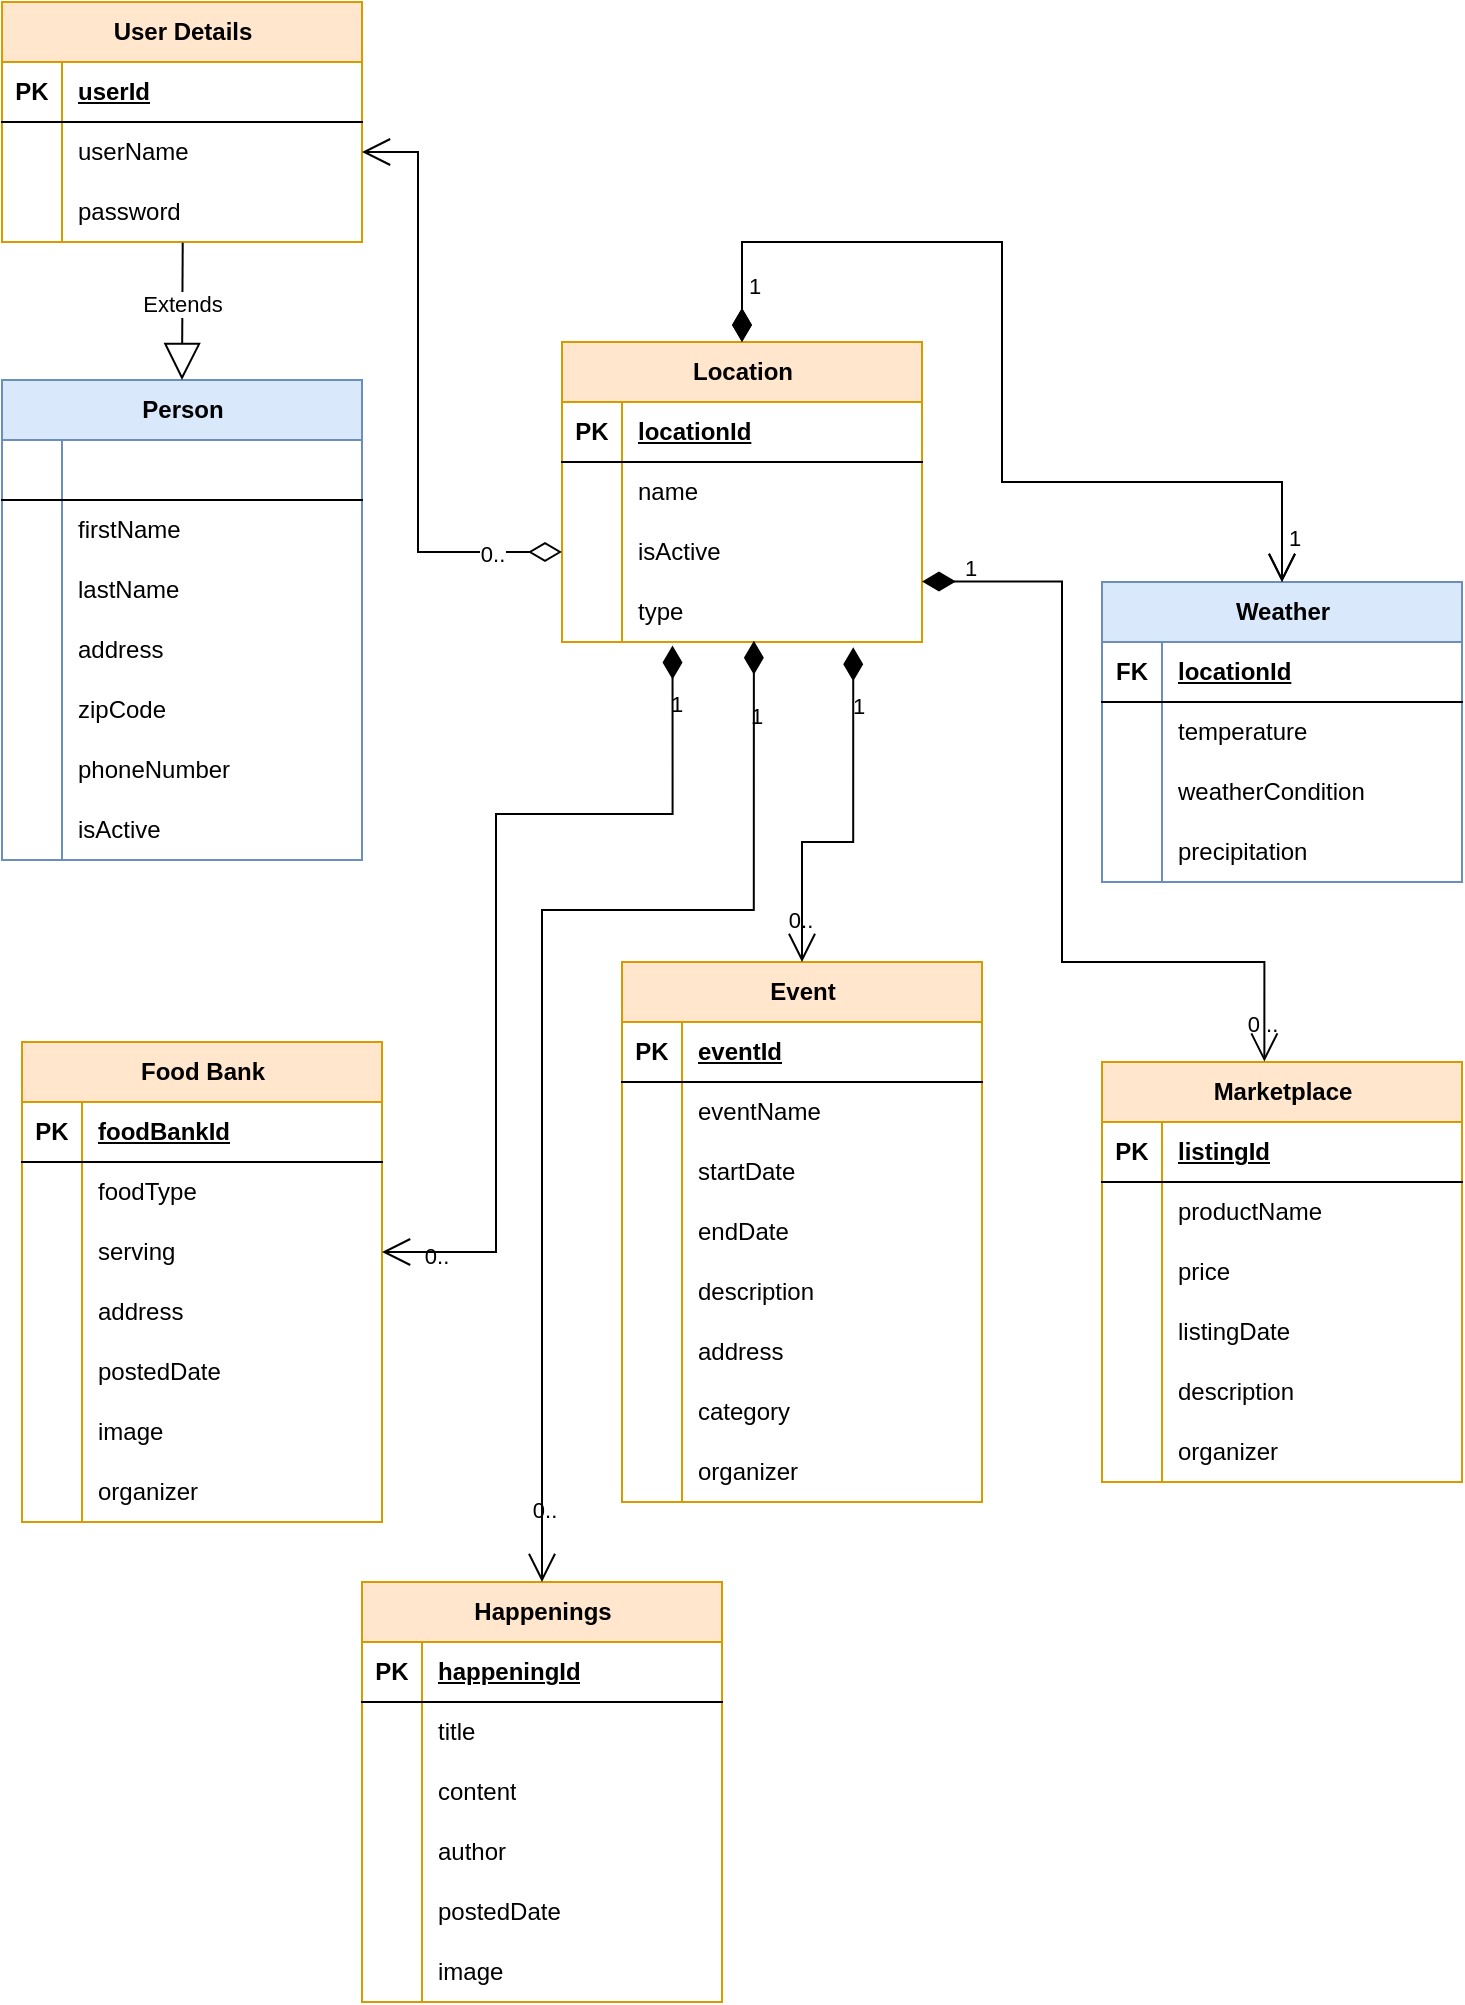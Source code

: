 <mxfile version="22.1.0" type="device">
  <diagram name="Page-1" id="LCKNATeHMmDVwc51sIJg">
    <mxGraphModel dx="1105" dy="569" grid="1" gridSize="10" guides="1" tooltips="1" connect="1" arrows="1" fold="1" page="1" pageScale="1" pageWidth="450" pageHeight="1150" background="#ffffff" math="0" shadow="0">
      <root>
        <mxCell id="0" />
        <mxCell id="1" parent="0" />
        <mxCell id="-fPlbzQyyjhXRpvMY2Bi-1" value="Location" style="shape=table;startSize=30;container=1;collapsible=1;childLayout=tableLayout;fixedRows=1;rowLines=0;fontStyle=1;align=center;resizeLast=1;html=1;labelBackgroundColor=none;fillColor=#ffe6cc;strokeColor=#d79b00;" vertex="1" parent="1">
          <mxGeometry x="372" y="249" width="180" height="150" as="geometry" />
        </mxCell>
        <mxCell id="-fPlbzQyyjhXRpvMY2Bi-2" value="" style="shape=tableRow;horizontal=0;startSize=0;swimlaneHead=0;swimlaneBody=0;fillColor=none;collapsible=0;dropTarget=0;points=[[0,0.5],[1,0.5]];portConstraint=eastwest;top=0;left=0;right=0;bottom=1;labelBackgroundColor=none;" vertex="1" parent="-fPlbzQyyjhXRpvMY2Bi-1">
          <mxGeometry y="30" width="180" height="30" as="geometry" />
        </mxCell>
        <mxCell id="-fPlbzQyyjhXRpvMY2Bi-3" value="PK" style="shape=partialRectangle;connectable=0;fillColor=none;top=0;left=0;bottom=0;right=0;fontStyle=1;overflow=hidden;whiteSpace=wrap;html=1;labelBackgroundColor=none;" vertex="1" parent="-fPlbzQyyjhXRpvMY2Bi-2">
          <mxGeometry width="30" height="30" as="geometry">
            <mxRectangle width="30" height="30" as="alternateBounds" />
          </mxGeometry>
        </mxCell>
        <mxCell id="-fPlbzQyyjhXRpvMY2Bi-4" value="locationId" style="shape=partialRectangle;connectable=0;fillColor=none;top=0;left=0;bottom=0;right=0;align=left;spacingLeft=6;fontStyle=5;overflow=hidden;whiteSpace=wrap;html=1;labelBackgroundColor=none;" vertex="1" parent="-fPlbzQyyjhXRpvMY2Bi-2">
          <mxGeometry x="30" width="150" height="30" as="geometry">
            <mxRectangle width="150" height="30" as="alternateBounds" />
          </mxGeometry>
        </mxCell>
        <mxCell id="-fPlbzQyyjhXRpvMY2Bi-5" value="" style="shape=tableRow;horizontal=0;startSize=0;swimlaneHead=0;swimlaneBody=0;fillColor=none;collapsible=0;dropTarget=0;points=[[0,0.5],[1,0.5]];portConstraint=eastwest;top=0;left=0;right=0;bottom=0;labelBackgroundColor=none;" vertex="1" parent="-fPlbzQyyjhXRpvMY2Bi-1">
          <mxGeometry y="60" width="180" height="30" as="geometry" />
        </mxCell>
        <mxCell id="-fPlbzQyyjhXRpvMY2Bi-6" value="" style="shape=partialRectangle;connectable=0;fillColor=none;top=0;left=0;bottom=0;right=0;editable=1;overflow=hidden;whiteSpace=wrap;html=1;labelBackgroundColor=none;" vertex="1" parent="-fPlbzQyyjhXRpvMY2Bi-5">
          <mxGeometry width="30" height="30" as="geometry">
            <mxRectangle width="30" height="30" as="alternateBounds" />
          </mxGeometry>
        </mxCell>
        <mxCell id="-fPlbzQyyjhXRpvMY2Bi-7" value="name" style="shape=partialRectangle;connectable=0;fillColor=none;top=0;left=0;bottom=0;right=0;align=left;spacingLeft=6;overflow=hidden;whiteSpace=wrap;html=1;labelBackgroundColor=none;" vertex="1" parent="-fPlbzQyyjhXRpvMY2Bi-5">
          <mxGeometry x="30" width="150" height="30" as="geometry">
            <mxRectangle width="150" height="30" as="alternateBounds" />
          </mxGeometry>
        </mxCell>
        <mxCell id="-fPlbzQyyjhXRpvMY2Bi-8" value="" style="shape=tableRow;horizontal=0;startSize=0;swimlaneHead=0;swimlaneBody=0;fillColor=none;collapsible=0;dropTarget=0;points=[[0,0.5],[1,0.5]];portConstraint=eastwest;top=0;left=0;right=0;bottom=0;labelBackgroundColor=none;" vertex="1" parent="-fPlbzQyyjhXRpvMY2Bi-1">
          <mxGeometry y="90" width="180" height="30" as="geometry" />
        </mxCell>
        <mxCell id="-fPlbzQyyjhXRpvMY2Bi-9" value="" style="shape=partialRectangle;connectable=0;fillColor=none;top=0;left=0;bottom=0;right=0;editable=1;overflow=hidden;whiteSpace=wrap;html=1;labelBackgroundColor=none;" vertex="1" parent="-fPlbzQyyjhXRpvMY2Bi-8">
          <mxGeometry width="30" height="30" as="geometry">
            <mxRectangle width="30" height="30" as="alternateBounds" />
          </mxGeometry>
        </mxCell>
        <mxCell id="-fPlbzQyyjhXRpvMY2Bi-10" value="isActive" style="shape=partialRectangle;connectable=0;fillColor=none;top=0;left=0;bottom=0;right=0;align=left;spacingLeft=6;overflow=hidden;whiteSpace=wrap;html=1;labelBackgroundColor=none;" vertex="1" parent="-fPlbzQyyjhXRpvMY2Bi-8">
          <mxGeometry x="30" width="150" height="30" as="geometry">
            <mxRectangle width="150" height="30" as="alternateBounds" />
          </mxGeometry>
        </mxCell>
        <mxCell id="-fPlbzQyyjhXRpvMY2Bi-11" value="" style="shape=tableRow;horizontal=0;startSize=0;swimlaneHead=0;swimlaneBody=0;fillColor=none;collapsible=0;dropTarget=0;points=[[0,0.5],[1,0.5]];portConstraint=eastwest;top=0;left=0;right=0;bottom=0;labelBackgroundColor=none;" vertex="1" parent="-fPlbzQyyjhXRpvMY2Bi-1">
          <mxGeometry y="120" width="180" height="30" as="geometry" />
        </mxCell>
        <mxCell id="-fPlbzQyyjhXRpvMY2Bi-12" value="" style="shape=partialRectangle;connectable=0;fillColor=none;top=0;left=0;bottom=0;right=0;editable=1;overflow=hidden;whiteSpace=wrap;html=1;labelBackgroundColor=none;" vertex="1" parent="-fPlbzQyyjhXRpvMY2Bi-11">
          <mxGeometry width="30" height="30" as="geometry">
            <mxRectangle width="30" height="30" as="alternateBounds" />
          </mxGeometry>
        </mxCell>
        <mxCell id="-fPlbzQyyjhXRpvMY2Bi-13" value="type" style="shape=partialRectangle;connectable=0;fillColor=none;top=0;left=0;bottom=0;right=0;align=left;spacingLeft=6;overflow=hidden;whiteSpace=wrap;html=1;labelBackgroundColor=none;" vertex="1" parent="-fPlbzQyyjhXRpvMY2Bi-11">
          <mxGeometry x="30" width="150" height="30" as="geometry">
            <mxRectangle width="150" height="30" as="alternateBounds" />
          </mxGeometry>
        </mxCell>
        <mxCell id="-fPlbzQyyjhXRpvMY2Bi-40" value="Person" style="shape=table;startSize=30;container=1;collapsible=1;childLayout=tableLayout;fixedRows=1;rowLines=0;fontStyle=1;align=center;resizeLast=1;html=1;labelBackgroundColor=none;fillColor=#dae8fc;strokeColor=#6c8ebf;" vertex="1" parent="1">
          <mxGeometry x="92" y="268" width="180" height="240" as="geometry" />
        </mxCell>
        <mxCell id="-fPlbzQyyjhXRpvMY2Bi-41" value="" style="shape=tableRow;horizontal=0;startSize=0;swimlaneHead=0;swimlaneBody=0;fillColor=none;collapsible=0;dropTarget=0;points=[[0,0.5],[1,0.5]];portConstraint=eastwest;top=0;left=0;right=0;bottom=1;labelBackgroundColor=none;" vertex="1" parent="-fPlbzQyyjhXRpvMY2Bi-40">
          <mxGeometry y="30" width="180" height="30" as="geometry" />
        </mxCell>
        <mxCell id="-fPlbzQyyjhXRpvMY2Bi-42" value="" style="shape=partialRectangle;connectable=0;fillColor=none;top=0;left=0;bottom=0;right=0;fontStyle=1;overflow=hidden;whiteSpace=wrap;html=1;labelBackgroundColor=none;" vertex="1" parent="-fPlbzQyyjhXRpvMY2Bi-41">
          <mxGeometry width="30" height="30" as="geometry">
            <mxRectangle width="30" height="30" as="alternateBounds" />
          </mxGeometry>
        </mxCell>
        <mxCell id="-fPlbzQyyjhXRpvMY2Bi-43" value="" style="shape=partialRectangle;connectable=0;fillColor=none;top=0;left=0;bottom=0;right=0;align=left;spacingLeft=6;fontStyle=5;overflow=hidden;whiteSpace=wrap;html=1;labelBackgroundColor=none;" vertex="1" parent="-fPlbzQyyjhXRpvMY2Bi-41">
          <mxGeometry x="30" width="150" height="30" as="geometry">
            <mxRectangle width="150" height="30" as="alternateBounds" />
          </mxGeometry>
        </mxCell>
        <mxCell id="-fPlbzQyyjhXRpvMY2Bi-44" value="" style="shape=tableRow;horizontal=0;startSize=0;swimlaneHead=0;swimlaneBody=0;fillColor=none;collapsible=0;dropTarget=0;points=[[0,0.5],[1,0.5]];portConstraint=eastwest;top=0;left=0;right=0;bottom=0;labelBackgroundColor=none;" vertex="1" parent="-fPlbzQyyjhXRpvMY2Bi-40">
          <mxGeometry y="60" width="180" height="30" as="geometry" />
        </mxCell>
        <mxCell id="-fPlbzQyyjhXRpvMY2Bi-45" value="" style="shape=partialRectangle;connectable=0;fillColor=none;top=0;left=0;bottom=0;right=0;editable=1;overflow=hidden;whiteSpace=wrap;html=1;labelBackgroundColor=none;" vertex="1" parent="-fPlbzQyyjhXRpvMY2Bi-44">
          <mxGeometry width="30" height="30" as="geometry">
            <mxRectangle width="30" height="30" as="alternateBounds" />
          </mxGeometry>
        </mxCell>
        <mxCell id="-fPlbzQyyjhXRpvMY2Bi-46" value="firstName" style="shape=partialRectangle;connectable=0;fillColor=none;top=0;left=0;bottom=0;right=0;align=left;spacingLeft=6;overflow=hidden;whiteSpace=wrap;html=1;labelBackgroundColor=none;" vertex="1" parent="-fPlbzQyyjhXRpvMY2Bi-44">
          <mxGeometry x="30" width="150" height="30" as="geometry">
            <mxRectangle width="150" height="30" as="alternateBounds" />
          </mxGeometry>
        </mxCell>
        <mxCell id="-fPlbzQyyjhXRpvMY2Bi-47" value="" style="shape=tableRow;horizontal=0;startSize=0;swimlaneHead=0;swimlaneBody=0;fillColor=none;collapsible=0;dropTarget=0;points=[[0,0.5],[1,0.5]];portConstraint=eastwest;top=0;left=0;right=0;bottom=0;labelBackgroundColor=none;" vertex="1" parent="-fPlbzQyyjhXRpvMY2Bi-40">
          <mxGeometry y="90" width="180" height="30" as="geometry" />
        </mxCell>
        <mxCell id="-fPlbzQyyjhXRpvMY2Bi-48" value="" style="shape=partialRectangle;connectable=0;fillColor=none;top=0;left=0;bottom=0;right=0;editable=1;overflow=hidden;whiteSpace=wrap;html=1;labelBackgroundColor=none;" vertex="1" parent="-fPlbzQyyjhXRpvMY2Bi-47">
          <mxGeometry width="30" height="30" as="geometry">
            <mxRectangle width="30" height="30" as="alternateBounds" />
          </mxGeometry>
        </mxCell>
        <mxCell id="-fPlbzQyyjhXRpvMY2Bi-49" value="lastName" style="shape=partialRectangle;connectable=0;fillColor=none;top=0;left=0;bottom=0;right=0;align=left;spacingLeft=6;overflow=hidden;whiteSpace=wrap;html=1;labelBackgroundColor=none;" vertex="1" parent="-fPlbzQyyjhXRpvMY2Bi-47">
          <mxGeometry x="30" width="150" height="30" as="geometry">
            <mxRectangle width="150" height="30" as="alternateBounds" />
          </mxGeometry>
        </mxCell>
        <mxCell id="-fPlbzQyyjhXRpvMY2Bi-92" style="shape=tableRow;horizontal=0;startSize=0;swimlaneHead=0;swimlaneBody=0;fillColor=none;collapsible=0;dropTarget=0;points=[[0,0.5],[1,0.5]];portConstraint=eastwest;top=0;left=0;right=0;bottom=0;labelBackgroundColor=none;" vertex="1" parent="-fPlbzQyyjhXRpvMY2Bi-40">
          <mxGeometry y="120" width="180" height="30" as="geometry" />
        </mxCell>
        <mxCell id="-fPlbzQyyjhXRpvMY2Bi-93" style="shape=partialRectangle;connectable=0;fillColor=none;top=0;left=0;bottom=0;right=0;editable=1;overflow=hidden;whiteSpace=wrap;html=1;labelBackgroundColor=none;" vertex="1" parent="-fPlbzQyyjhXRpvMY2Bi-92">
          <mxGeometry width="30" height="30" as="geometry">
            <mxRectangle width="30" height="30" as="alternateBounds" />
          </mxGeometry>
        </mxCell>
        <mxCell id="-fPlbzQyyjhXRpvMY2Bi-94" value="address" style="shape=partialRectangle;connectable=0;fillColor=none;top=0;left=0;bottom=0;right=0;align=left;spacingLeft=6;overflow=hidden;whiteSpace=wrap;html=1;labelBackgroundColor=none;" vertex="1" parent="-fPlbzQyyjhXRpvMY2Bi-92">
          <mxGeometry x="30" width="150" height="30" as="geometry">
            <mxRectangle width="150" height="30" as="alternateBounds" />
          </mxGeometry>
        </mxCell>
        <mxCell id="-fPlbzQyyjhXRpvMY2Bi-89" style="shape=tableRow;horizontal=0;startSize=0;swimlaneHead=0;swimlaneBody=0;fillColor=none;collapsible=0;dropTarget=0;points=[[0,0.5],[1,0.5]];portConstraint=eastwest;top=0;left=0;right=0;bottom=0;labelBackgroundColor=none;" vertex="1" parent="-fPlbzQyyjhXRpvMY2Bi-40">
          <mxGeometry y="150" width="180" height="30" as="geometry" />
        </mxCell>
        <mxCell id="-fPlbzQyyjhXRpvMY2Bi-90" style="shape=partialRectangle;connectable=0;fillColor=none;top=0;left=0;bottom=0;right=0;editable=1;overflow=hidden;whiteSpace=wrap;html=1;labelBackgroundColor=none;" vertex="1" parent="-fPlbzQyyjhXRpvMY2Bi-89">
          <mxGeometry width="30" height="30" as="geometry">
            <mxRectangle width="30" height="30" as="alternateBounds" />
          </mxGeometry>
        </mxCell>
        <mxCell id="-fPlbzQyyjhXRpvMY2Bi-91" value="zipCode" style="shape=partialRectangle;connectable=0;fillColor=none;top=0;left=0;bottom=0;right=0;align=left;spacingLeft=6;overflow=hidden;whiteSpace=wrap;html=1;labelBackgroundColor=none;" vertex="1" parent="-fPlbzQyyjhXRpvMY2Bi-89">
          <mxGeometry x="30" width="150" height="30" as="geometry">
            <mxRectangle width="150" height="30" as="alternateBounds" />
          </mxGeometry>
        </mxCell>
        <mxCell id="-fPlbzQyyjhXRpvMY2Bi-74" style="shape=tableRow;horizontal=0;startSize=0;swimlaneHead=0;swimlaneBody=0;fillColor=none;collapsible=0;dropTarget=0;points=[[0,0.5],[1,0.5]];portConstraint=eastwest;top=0;left=0;right=0;bottom=0;labelBackgroundColor=none;" vertex="1" parent="-fPlbzQyyjhXRpvMY2Bi-40">
          <mxGeometry y="180" width="180" height="30" as="geometry" />
        </mxCell>
        <mxCell id="-fPlbzQyyjhXRpvMY2Bi-75" style="shape=partialRectangle;connectable=0;fillColor=none;top=0;left=0;bottom=0;right=0;editable=1;overflow=hidden;whiteSpace=wrap;html=1;labelBackgroundColor=none;" vertex="1" parent="-fPlbzQyyjhXRpvMY2Bi-74">
          <mxGeometry width="30" height="30" as="geometry">
            <mxRectangle width="30" height="30" as="alternateBounds" />
          </mxGeometry>
        </mxCell>
        <mxCell id="-fPlbzQyyjhXRpvMY2Bi-76" value="phoneNumber" style="shape=partialRectangle;connectable=0;fillColor=none;top=0;left=0;bottom=0;right=0;align=left;spacingLeft=6;overflow=hidden;whiteSpace=wrap;html=1;labelBackgroundColor=none;" vertex="1" parent="-fPlbzQyyjhXRpvMY2Bi-74">
          <mxGeometry x="30" width="150" height="30" as="geometry">
            <mxRectangle width="150" height="30" as="alternateBounds" />
          </mxGeometry>
        </mxCell>
        <mxCell id="-fPlbzQyyjhXRpvMY2Bi-80" style="shape=tableRow;horizontal=0;startSize=0;swimlaneHead=0;swimlaneBody=0;fillColor=none;collapsible=0;dropTarget=0;points=[[0,0.5],[1,0.5]];portConstraint=eastwest;top=0;left=0;right=0;bottom=0;labelBackgroundColor=none;" vertex="1" parent="-fPlbzQyyjhXRpvMY2Bi-40">
          <mxGeometry y="210" width="180" height="30" as="geometry" />
        </mxCell>
        <mxCell id="-fPlbzQyyjhXRpvMY2Bi-81" style="shape=partialRectangle;connectable=0;fillColor=none;top=0;left=0;bottom=0;right=0;editable=1;overflow=hidden;whiteSpace=wrap;html=1;labelBackgroundColor=none;" vertex="1" parent="-fPlbzQyyjhXRpvMY2Bi-80">
          <mxGeometry width="30" height="30" as="geometry">
            <mxRectangle width="30" height="30" as="alternateBounds" />
          </mxGeometry>
        </mxCell>
        <mxCell id="-fPlbzQyyjhXRpvMY2Bi-82" value="isActive" style="shape=partialRectangle;connectable=0;fillColor=none;top=0;left=0;bottom=0;right=0;align=left;spacingLeft=6;overflow=hidden;whiteSpace=wrap;html=1;labelBackgroundColor=none;" vertex="1" parent="-fPlbzQyyjhXRpvMY2Bi-80">
          <mxGeometry x="30" width="150" height="30" as="geometry">
            <mxRectangle width="150" height="30" as="alternateBounds" />
          </mxGeometry>
        </mxCell>
        <mxCell id="-fPlbzQyyjhXRpvMY2Bi-14" value="User Details" style="shape=table;startSize=30;container=1;collapsible=1;childLayout=tableLayout;fixedRows=1;rowLines=0;fontStyle=1;align=center;resizeLast=1;html=1;labelBackgroundColor=none;fillColor=#ffe6cc;strokeColor=#d79b00;" vertex="1" parent="1">
          <mxGeometry x="92" y="79" width="180" height="120" as="geometry" />
        </mxCell>
        <mxCell id="-fPlbzQyyjhXRpvMY2Bi-15" value="" style="shape=tableRow;horizontal=0;startSize=0;swimlaneHead=0;swimlaneBody=0;fillColor=none;collapsible=0;dropTarget=0;points=[[0,0.5],[1,0.5]];portConstraint=eastwest;top=0;left=0;right=0;bottom=1;labelBackgroundColor=none;" vertex="1" parent="-fPlbzQyyjhXRpvMY2Bi-14">
          <mxGeometry y="30" width="180" height="30" as="geometry" />
        </mxCell>
        <mxCell id="-fPlbzQyyjhXRpvMY2Bi-16" value="PK" style="shape=partialRectangle;connectable=0;fillColor=none;top=0;left=0;bottom=0;right=0;fontStyle=1;overflow=hidden;whiteSpace=wrap;html=1;labelBackgroundColor=none;" vertex="1" parent="-fPlbzQyyjhXRpvMY2Bi-15">
          <mxGeometry width="30" height="30" as="geometry">
            <mxRectangle width="30" height="30" as="alternateBounds" />
          </mxGeometry>
        </mxCell>
        <mxCell id="-fPlbzQyyjhXRpvMY2Bi-17" value="userId" style="shape=partialRectangle;connectable=0;fillColor=none;top=0;left=0;bottom=0;right=0;align=left;spacingLeft=6;fontStyle=5;overflow=hidden;whiteSpace=wrap;html=1;labelBackgroundColor=none;" vertex="1" parent="-fPlbzQyyjhXRpvMY2Bi-15">
          <mxGeometry x="30" width="150" height="30" as="geometry">
            <mxRectangle width="150" height="30" as="alternateBounds" />
          </mxGeometry>
        </mxCell>
        <mxCell id="-fPlbzQyyjhXRpvMY2Bi-18" value="" style="shape=tableRow;horizontal=0;startSize=0;swimlaneHead=0;swimlaneBody=0;fillColor=none;collapsible=0;dropTarget=0;points=[[0,0.5],[1,0.5]];portConstraint=eastwest;top=0;left=0;right=0;bottom=0;labelBackgroundColor=none;" vertex="1" parent="-fPlbzQyyjhXRpvMY2Bi-14">
          <mxGeometry y="60" width="180" height="30" as="geometry" />
        </mxCell>
        <mxCell id="-fPlbzQyyjhXRpvMY2Bi-19" value="" style="shape=partialRectangle;connectable=0;fillColor=none;top=0;left=0;bottom=0;right=0;editable=1;overflow=hidden;whiteSpace=wrap;html=1;labelBackgroundColor=none;" vertex="1" parent="-fPlbzQyyjhXRpvMY2Bi-18">
          <mxGeometry width="30" height="30" as="geometry">
            <mxRectangle width="30" height="30" as="alternateBounds" />
          </mxGeometry>
        </mxCell>
        <mxCell id="-fPlbzQyyjhXRpvMY2Bi-20" value="userName" style="shape=partialRectangle;connectable=0;fillColor=none;top=0;left=0;bottom=0;right=0;align=left;spacingLeft=6;overflow=hidden;whiteSpace=wrap;html=1;labelBackgroundColor=none;" vertex="1" parent="-fPlbzQyyjhXRpvMY2Bi-18">
          <mxGeometry x="30" width="150" height="30" as="geometry">
            <mxRectangle width="150" height="30" as="alternateBounds" />
          </mxGeometry>
        </mxCell>
        <mxCell id="-fPlbzQyyjhXRpvMY2Bi-21" value="" style="shape=tableRow;horizontal=0;startSize=0;swimlaneHead=0;swimlaneBody=0;fillColor=none;collapsible=0;dropTarget=0;points=[[0,0.5],[1,0.5]];portConstraint=eastwest;top=0;left=0;right=0;bottom=0;labelBackgroundColor=none;" vertex="1" parent="-fPlbzQyyjhXRpvMY2Bi-14">
          <mxGeometry y="90" width="180" height="30" as="geometry" />
        </mxCell>
        <mxCell id="-fPlbzQyyjhXRpvMY2Bi-22" value="" style="shape=partialRectangle;connectable=0;fillColor=none;top=0;left=0;bottom=0;right=0;editable=1;overflow=hidden;whiteSpace=wrap;html=1;labelBackgroundColor=none;" vertex="1" parent="-fPlbzQyyjhXRpvMY2Bi-21">
          <mxGeometry width="30" height="30" as="geometry">
            <mxRectangle width="30" height="30" as="alternateBounds" />
          </mxGeometry>
        </mxCell>
        <mxCell id="-fPlbzQyyjhXRpvMY2Bi-23" value="password" style="shape=partialRectangle;connectable=0;fillColor=none;top=0;left=0;bottom=0;right=0;align=left;spacingLeft=6;overflow=hidden;whiteSpace=wrap;html=1;labelBackgroundColor=none;" vertex="1" parent="-fPlbzQyyjhXRpvMY2Bi-21">
          <mxGeometry x="30" width="150" height="30" as="geometry">
            <mxRectangle width="150" height="30" as="alternateBounds" />
          </mxGeometry>
        </mxCell>
        <mxCell id="-fPlbzQyyjhXRpvMY2Bi-95" value="Weather" style="shape=table;startSize=30;container=1;collapsible=1;childLayout=tableLayout;fixedRows=1;rowLines=0;fontStyle=1;align=center;resizeLast=1;html=1;labelBackgroundColor=none;fillColor=#dae8fc;strokeColor=#6c8ebf;" vertex="1" parent="1">
          <mxGeometry x="642" y="369" width="180" height="150" as="geometry" />
        </mxCell>
        <mxCell id="-fPlbzQyyjhXRpvMY2Bi-96" value="" style="shape=tableRow;horizontal=0;startSize=0;swimlaneHead=0;swimlaneBody=0;fillColor=none;collapsible=0;dropTarget=0;points=[[0,0.5],[1,0.5]];portConstraint=eastwest;top=0;left=0;right=0;bottom=1;labelBackgroundColor=none;" vertex="1" parent="-fPlbzQyyjhXRpvMY2Bi-95">
          <mxGeometry y="30" width="180" height="30" as="geometry" />
        </mxCell>
        <mxCell id="-fPlbzQyyjhXRpvMY2Bi-97" value="FK" style="shape=partialRectangle;connectable=0;fillColor=none;top=0;left=0;bottom=0;right=0;fontStyle=1;overflow=hidden;whiteSpace=wrap;html=1;labelBackgroundColor=none;" vertex="1" parent="-fPlbzQyyjhXRpvMY2Bi-96">
          <mxGeometry width="30" height="30" as="geometry">
            <mxRectangle width="30" height="30" as="alternateBounds" />
          </mxGeometry>
        </mxCell>
        <mxCell id="-fPlbzQyyjhXRpvMY2Bi-98" value="locationId" style="shape=partialRectangle;connectable=0;fillColor=none;top=0;left=0;bottom=0;right=0;align=left;spacingLeft=6;fontStyle=5;overflow=hidden;whiteSpace=wrap;html=1;labelBackgroundColor=none;" vertex="1" parent="-fPlbzQyyjhXRpvMY2Bi-96">
          <mxGeometry x="30" width="150" height="30" as="geometry">
            <mxRectangle width="150" height="30" as="alternateBounds" />
          </mxGeometry>
        </mxCell>
        <mxCell id="-fPlbzQyyjhXRpvMY2Bi-99" value="" style="shape=tableRow;horizontal=0;startSize=0;swimlaneHead=0;swimlaneBody=0;fillColor=none;collapsible=0;dropTarget=0;points=[[0,0.5],[1,0.5]];portConstraint=eastwest;top=0;left=0;right=0;bottom=0;labelBackgroundColor=none;" vertex="1" parent="-fPlbzQyyjhXRpvMY2Bi-95">
          <mxGeometry y="60" width="180" height="30" as="geometry" />
        </mxCell>
        <mxCell id="-fPlbzQyyjhXRpvMY2Bi-100" value="" style="shape=partialRectangle;connectable=0;fillColor=none;top=0;left=0;bottom=0;right=0;editable=1;overflow=hidden;whiteSpace=wrap;html=1;labelBackgroundColor=none;" vertex="1" parent="-fPlbzQyyjhXRpvMY2Bi-99">
          <mxGeometry width="30" height="30" as="geometry">
            <mxRectangle width="30" height="30" as="alternateBounds" />
          </mxGeometry>
        </mxCell>
        <mxCell id="-fPlbzQyyjhXRpvMY2Bi-101" value="temperature" style="shape=partialRectangle;connectable=0;fillColor=none;top=0;left=0;bottom=0;right=0;align=left;spacingLeft=6;overflow=hidden;whiteSpace=wrap;html=1;labelBackgroundColor=none;" vertex="1" parent="-fPlbzQyyjhXRpvMY2Bi-99">
          <mxGeometry x="30" width="150" height="30" as="geometry">
            <mxRectangle width="150" height="30" as="alternateBounds" />
          </mxGeometry>
        </mxCell>
        <mxCell id="-fPlbzQyyjhXRpvMY2Bi-102" value="" style="shape=tableRow;horizontal=0;startSize=0;swimlaneHead=0;swimlaneBody=0;fillColor=none;collapsible=0;dropTarget=0;points=[[0,0.5],[1,0.5]];portConstraint=eastwest;top=0;left=0;right=0;bottom=0;labelBackgroundColor=none;" vertex="1" parent="-fPlbzQyyjhXRpvMY2Bi-95">
          <mxGeometry y="90" width="180" height="30" as="geometry" />
        </mxCell>
        <mxCell id="-fPlbzQyyjhXRpvMY2Bi-103" value="" style="shape=partialRectangle;connectable=0;fillColor=none;top=0;left=0;bottom=0;right=0;editable=1;overflow=hidden;whiteSpace=wrap;html=1;labelBackgroundColor=none;" vertex="1" parent="-fPlbzQyyjhXRpvMY2Bi-102">
          <mxGeometry width="30" height="30" as="geometry">
            <mxRectangle width="30" height="30" as="alternateBounds" />
          </mxGeometry>
        </mxCell>
        <mxCell id="-fPlbzQyyjhXRpvMY2Bi-104" value="weatherCondition" style="shape=partialRectangle;connectable=0;fillColor=none;top=0;left=0;bottom=0;right=0;align=left;spacingLeft=6;overflow=hidden;whiteSpace=wrap;html=1;labelBackgroundColor=none;" vertex="1" parent="-fPlbzQyyjhXRpvMY2Bi-102">
          <mxGeometry x="30" width="150" height="30" as="geometry">
            <mxRectangle width="150" height="30" as="alternateBounds" />
          </mxGeometry>
        </mxCell>
        <mxCell id="-fPlbzQyyjhXRpvMY2Bi-105" value="" style="shape=tableRow;horizontal=0;startSize=0;swimlaneHead=0;swimlaneBody=0;fillColor=none;collapsible=0;dropTarget=0;points=[[0,0.5],[1,0.5]];portConstraint=eastwest;top=0;left=0;right=0;bottom=0;labelBackgroundColor=none;" vertex="1" parent="-fPlbzQyyjhXRpvMY2Bi-95">
          <mxGeometry y="120" width="180" height="30" as="geometry" />
        </mxCell>
        <mxCell id="-fPlbzQyyjhXRpvMY2Bi-106" value="" style="shape=partialRectangle;connectable=0;fillColor=none;top=0;left=0;bottom=0;right=0;editable=1;overflow=hidden;whiteSpace=wrap;html=1;labelBackgroundColor=none;" vertex="1" parent="-fPlbzQyyjhXRpvMY2Bi-105">
          <mxGeometry width="30" height="30" as="geometry">
            <mxRectangle width="30" height="30" as="alternateBounds" />
          </mxGeometry>
        </mxCell>
        <mxCell id="-fPlbzQyyjhXRpvMY2Bi-107" value="precipitation" style="shape=partialRectangle;connectable=0;fillColor=none;top=0;left=0;bottom=0;right=0;align=left;spacingLeft=6;overflow=hidden;whiteSpace=wrap;html=1;labelBackgroundColor=none;" vertex="1" parent="-fPlbzQyyjhXRpvMY2Bi-105">
          <mxGeometry x="30" width="150" height="30" as="geometry">
            <mxRectangle width="150" height="30" as="alternateBounds" />
          </mxGeometry>
        </mxCell>
        <mxCell id="-fPlbzQyyjhXRpvMY2Bi-108" value="Event" style="shape=table;startSize=30;container=1;collapsible=1;childLayout=tableLayout;fixedRows=1;rowLines=0;fontStyle=1;align=center;resizeLast=1;html=1;labelBackgroundColor=none;fillColor=#ffe6cc;strokeColor=#d79b00;" vertex="1" parent="1">
          <mxGeometry x="402" y="559" width="180" height="270" as="geometry" />
        </mxCell>
        <mxCell id="-fPlbzQyyjhXRpvMY2Bi-109" value="" style="shape=tableRow;horizontal=0;startSize=0;swimlaneHead=0;swimlaneBody=0;fillColor=none;collapsible=0;dropTarget=0;points=[[0,0.5],[1,0.5]];portConstraint=eastwest;top=0;left=0;right=0;bottom=1;labelBackgroundColor=none;" vertex="1" parent="-fPlbzQyyjhXRpvMY2Bi-108">
          <mxGeometry y="30" width="180" height="30" as="geometry" />
        </mxCell>
        <mxCell id="-fPlbzQyyjhXRpvMY2Bi-110" value="PK" style="shape=partialRectangle;connectable=0;fillColor=none;top=0;left=0;bottom=0;right=0;fontStyle=1;overflow=hidden;whiteSpace=wrap;html=1;labelBackgroundColor=none;" vertex="1" parent="-fPlbzQyyjhXRpvMY2Bi-109">
          <mxGeometry width="30" height="30" as="geometry">
            <mxRectangle width="30" height="30" as="alternateBounds" />
          </mxGeometry>
        </mxCell>
        <mxCell id="-fPlbzQyyjhXRpvMY2Bi-111" value="eventId" style="shape=partialRectangle;connectable=0;fillColor=none;top=0;left=0;bottom=0;right=0;align=left;spacingLeft=6;fontStyle=5;overflow=hidden;whiteSpace=wrap;html=1;labelBackgroundColor=none;" vertex="1" parent="-fPlbzQyyjhXRpvMY2Bi-109">
          <mxGeometry x="30" width="150" height="30" as="geometry">
            <mxRectangle width="150" height="30" as="alternateBounds" />
          </mxGeometry>
        </mxCell>
        <mxCell id="-fPlbzQyyjhXRpvMY2Bi-112" value="" style="shape=tableRow;horizontal=0;startSize=0;swimlaneHead=0;swimlaneBody=0;fillColor=none;collapsible=0;dropTarget=0;points=[[0,0.5],[1,0.5]];portConstraint=eastwest;top=0;left=0;right=0;bottom=0;labelBackgroundColor=none;" vertex="1" parent="-fPlbzQyyjhXRpvMY2Bi-108">
          <mxGeometry y="60" width="180" height="30" as="geometry" />
        </mxCell>
        <mxCell id="-fPlbzQyyjhXRpvMY2Bi-113" value="" style="shape=partialRectangle;connectable=0;fillColor=none;top=0;left=0;bottom=0;right=0;editable=1;overflow=hidden;whiteSpace=wrap;html=1;labelBackgroundColor=none;" vertex="1" parent="-fPlbzQyyjhXRpvMY2Bi-112">
          <mxGeometry width="30" height="30" as="geometry">
            <mxRectangle width="30" height="30" as="alternateBounds" />
          </mxGeometry>
        </mxCell>
        <mxCell id="-fPlbzQyyjhXRpvMY2Bi-114" value="eventName" style="shape=partialRectangle;connectable=0;fillColor=none;top=0;left=0;bottom=0;right=0;align=left;spacingLeft=6;overflow=hidden;whiteSpace=wrap;html=1;labelBackgroundColor=none;" vertex="1" parent="-fPlbzQyyjhXRpvMY2Bi-112">
          <mxGeometry x="30" width="150" height="30" as="geometry">
            <mxRectangle width="150" height="30" as="alternateBounds" />
          </mxGeometry>
        </mxCell>
        <mxCell id="-fPlbzQyyjhXRpvMY2Bi-115" value="" style="shape=tableRow;horizontal=0;startSize=0;swimlaneHead=0;swimlaneBody=0;fillColor=none;collapsible=0;dropTarget=0;points=[[0,0.5],[1,0.5]];portConstraint=eastwest;top=0;left=0;right=0;bottom=0;labelBackgroundColor=none;" vertex="1" parent="-fPlbzQyyjhXRpvMY2Bi-108">
          <mxGeometry y="90" width="180" height="30" as="geometry" />
        </mxCell>
        <mxCell id="-fPlbzQyyjhXRpvMY2Bi-116" value="" style="shape=partialRectangle;connectable=0;fillColor=none;top=0;left=0;bottom=0;right=0;editable=1;overflow=hidden;whiteSpace=wrap;html=1;labelBackgroundColor=none;" vertex="1" parent="-fPlbzQyyjhXRpvMY2Bi-115">
          <mxGeometry width="30" height="30" as="geometry">
            <mxRectangle width="30" height="30" as="alternateBounds" />
          </mxGeometry>
        </mxCell>
        <mxCell id="-fPlbzQyyjhXRpvMY2Bi-117" value="startDate" style="shape=partialRectangle;connectable=0;fillColor=none;top=0;left=0;bottom=0;right=0;align=left;spacingLeft=6;overflow=hidden;whiteSpace=wrap;html=1;labelBackgroundColor=none;" vertex="1" parent="-fPlbzQyyjhXRpvMY2Bi-115">
          <mxGeometry x="30" width="150" height="30" as="geometry">
            <mxRectangle width="150" height="30" as="alternateBounds" />
          </mxGeometry>
        </mxCell>
        <mxCell id="-fPlbzQyyjhXRpvMY2Bi-118" value="" style="shape=tableRow;horizontal=0;startSize=0;swimlaneHead=0;swimlaneBody=0;fillColor=none;collapsible=0;dropTarget=0;points=[[0,0.5],[1,0.5]];portConstraint=eastwest;top=0;left=0;right=0;bottom=0;labelBackgroundColor=none;" vertex="1" parent="-fPlbzQyyjhXRpvMY2Bi-108">
          <mxGeometry y="120" width="180" height="30" as="geometry" />
        </mxCell>
        <mxCell id="-fPlbzQyyjhXRpvMY2Bi-119" value="" style="shape=partialRectangle;connectable=0;fillColor=none;top=0;left=0;bottom=0;right=0;editable=1;overflow=hidden;whiteSpace=wrap;html=1;labelBackgroundColor=none;" vertex="1" parent="-fPlbzQyyjhXRpvMY2Bi-118">
          <mxGeometry width="30" height="30" as="geometry">
            <mxRectangle width="30" height="30" as="alternateBounds" />
          </mxGeometry>
        </mxCell>
        <mxCell id="-fPlbzQyyjhXRpvMY2Bi-120" value="endDate" style="shape=partialRectangle;connectable=0;fillColor=none;top=0;left=0;bottom=0;right=0;align=left;spacingLeft=6;overflow=hidden;whiteSpace=wrap;html=1;labelBackgroundColor=none;" vertex="1" parent="-fPlbzQyyjhXRpvMY2Bi-118">
          <mxGeometry x="30" width="150" height="30" as="geometry">
            <mxRectangle width="150" height="30" as="alternateBounds" />
          </mxGeometry>
        </mxCell>
        <mxCell id="-fPlbzQyyjhXRpvMY2Bi-124" style="shape=tableRow;horizontal=0;startSize=0;swimlaneHead=0;swimlaneBody=0;fillColor=none;collapsible=0;dropTarget=0;points=[[0,0.5],[1,0.5]];portConstraint=eastwest;top=0;left=0;right=0;bottom=0;labelBackgroundColor=none;" vertex="1" parent="-fPlbzQyyjhXRpvMY2Bi-108">
          <mxGeometry y="150" width="180" height="30" as="geometry" />
        </mxCell>
        <mxCell id="-fPlbzQyyjhXRpvMY2Bi-125" style="shape=partialRectangle;connectable=0;fillColor=none;top=0;left=0;bottom=0;right=0;editable=1;overflow=hidden;whiteSpace=wrap;html=1;labelBackgroundColor=none;" vertex="1" parent="-fPlbzQyyjhXRpvMY2Bi-124">
          <mxGeometry width="30" height="30" as="geometry">
            <mxRectangle width="30" height="30" as="alternateBounds" />
          </mxGeometry>
        </mxCell>
        <mxCell id="-fPlbzQyyjhXRpvMY2Bi-126" value="description" style="shape=partialRectangle;connectable=0;fillColor=none;top=0;left=0;bottom=0;right=0;align=left;spacingLeft=6;overflow=hidden;whiteSpace=wrap;html=1;labelBackgroundColor=none;" vertex="1" parent="-fPlbzQyyjhXRpvMY2Bi-124">
          <mxGeometry x="30" width="150" height="30" as="geometry">
            <mxRectangle width="150" height="30" as="alternateBounds" />
          </mxGeometry>
        </mxCell>
        <mxCell id="-fPlbzQyyjhXRpvMY2Bi-121" style="shape=tableRow;horizontal=0;startSize=0;swimlaneHead=0;swimlaneBody=0;fillColor=none;collapsible=0;dropTarget=0;points=[[0,0.5],[1,0.5]];portConstraint=eastwest;top=0;left=0;right=0;bottom=0;labelBackgroundColor=none;" vertex="1" parent="-fPlbzQyyjhXRpvMY2Bi-108">
          <mxGeometry y="180" width="180" height="30" as="geometry" />
        </mxCell>
        <mxCell id="-fPlbzQyyjhXRpvMY2Bi-122" style="shape=partialRectangle;connectable=0;fillColor=none;top=0;left=0;bottom=0;right=0;editable=1;overflow=hidden;whiteSpace=wrap;html=1;labelBackgroundColor=none;" vertex="1" parent="-fPlbzQyyjhXRpvMY2Bi-121">
          <mxGeometry width="30" height="30" as="geometry">
            <mxRectangle width="30" height="30" as="alternateBounds" />
          </mxGeometry>
        </mxCell>
        <mxCell id="-fPlbzQyyjhXRpvMY2Bi-123" value="address" style="shape=partialRectangle;connectable=0;fillColor=none;top=0;left=0;bottom=0;right=0;align=left;spacingLeft=6;overflow=hidden;whiteSpace=wrap;html=1;labelBackgroundColor=none;" vertex="1" parent="-fPlbzQyyjhXRpvMY2Bi-121">
          <mxGeometry x="30" width="150" height="30" as="geometry">
            <mxRectangle width="150" height="30" as="alternateBounds" />
          </mxGeometry>
        </mxCell>
        <mxCell id="-fPlbzQyyjhXRpvMY2Bi-127" style="shape=tableRow;horizontal=0;startSize=0;swimlaneHead=0;swimlaneBody=0;fillColor=none;collapsible=0;dropTarget=0;points=[[0,0.5],[1,0.5]];portConstraint=eastwest;top=0;left=0;right=0;bottom=0;labelBackgroundColor=none;" vertex="1" parent="-fPlbzQyyjhXRpvMY2Bi-108">
          <mxGeometry y="210" width="180" height="30" as="geometry" />
        </mxCell>
        <mxCell id="-fPlbzQyyjhXRpvMY2Bi-128" style="shape=partialRectangle;connectable=0;fillColor=none;top=0;left=0;bottom=0;right=0;editable=1;overflow=hidden;whiteSpace=wrap;html=1;labelBackgroundColor=none;" vertex="1" parent="-fPlbzQyyjhXRpvMY2Bi-127">
          <mxGeometry width="30" height="30" as="geometry">
            <mxRectangle width="30" height="30" as="alternateBounds" />
          </mxGeometry>
        </mxCell>
        <mxCell id="-fPlbzQyyjhXRpvMY2Bi-129" value="category" style="shape=partialRectangle;connectable=0;fillColor=none;top=0;left=0;bottom=0;right=0;align=left;spacingLeft=6;overflow=hidden;whiteSpace=wrap;html=1;labelBackgroundColor=none;" vertex="1" parent="-fPlbzQyyjhXRpvMY2Bi-127">
          <mxGeometry x="30" width="150" height="30" as="geometry">
            <mxRectangle width="150" height="30" as="alternateBounds" />
          </mxGeometry>
        </mxCell>
        <mxCell id="-fPlbzQyyjhXRpvMY2Bi-130" style="shape=tableRow;horizontal=0;startSize=0;swimlaneHead=0;swimlaneBody=0;fillColor=none;collapsible=0;dropTarget=0;points=[[0,0.5],[1,0.5]];portConstraint=eastwest;top=0;left=0;right=0;bottom=0;labelBackgroundColor=none;" vertex="1" parent="-fPlbzQyyjhXRpvMY2Bi-108">
          <mxGeometry y="240" width="180" height="30" as="geometry" />
        </mxCell>
        <mxCell id="-fPlbzQyyjhXRpvMY2Bi-131" style="shape=partialRectangle;connectable=0;fillColor=none;top=0;left=0;bottom=0;right=0;editable=1;overflow=hidden;whiteSpace=wrap;html=1;labelBackgroundColor=none;" vertex="1" parent="-fPlbzQyyjhXRpvMY2Bi-130">
          <mxGeometry width="30" height="30" as="geometry">
            <mxRectangle width="30" height="30" as="alternateBounds" />
          </mxGeometry>
        </mxCell>
        <mxCell id="-fPlbzQyyjhXRpvMY2Bi-132" value="organizer" style="shape=partialRectangle;connectable=0;fillColor=none;top=0;left=0;bottom=0;right=0;align=left;spacingLeft=6;overflow=hidden;whiteSpace=wrap;html=1;labelBackgroundColor=none;" vertex="1" parent="-fPlbzQyyjhXRpvMY2Bi-130">
          <mxGeometry x="30" width="150" height="30" as="geometry">
            <mxRectangle width="150" height="30" as="alternateBounds" />
          </mxGeometry>
        </mxCell>
        <mxCell id="-fPlbzQyyjhXRpvMY2Bi-133" value="Food Bank" style="shape=table;startSize=30;container=1;collapsible=1;childLayout=tableLayout;fixedRows=1;rowLines=0;fontStyle=1;align=center;resizeLast=1;html=1;labelBackgroundColor=none;fillColor=#ffe6cc;strokeColor=#d79b00;" vertex="1" parent="1">
          <mxGeometry x="102" y="599" width="180" height="240" as="geometry" />
        </mxCell>
        <mxCell id="-fPlbzQyyjhXRpvMY2Bi-134" value="" style="shape=tableRow;horizontal=0;startSize=0;swimlaneHead=0;swimlaneBody=0;fillColor=none;collapsible=0;dropTarget=0;points=[[0,0.5],[1,0.5]];portConstraint=eastwest;top=0;left=0;right=0;bottom=1;labelBackgroundColor=none;" vertex="1" parent="-fPlbzQyyjhXRpvMY2Bi-133">
          <mxGeometry y="30" width="180" height="30" as="geometry" />
        </mxCell>
        <mxCell id="-fPlbzQyyjhXRpvMY2Bi-135" value="PK" style="shape=partialRectangle;connectable=0;fillColor=none;top=0;left=0;bottom=0;right=0;fontStyle=1;overflow=hidden;whiteSpace=wrap;html=1;labelBackgroundColor=none;" vertex="1" parent="-fPlbzQyyjhXRpvMY2Bi-134">
          <mxGeometry width="30" height="30" as="geometry">
            <mxRectangle width="30" height="30" as="alternateBounds" />
          </mxGeometry>
        </mxCell>
        <mxCell id="-fPlbzQyyjhXRpvMY2Bi-136" value="foodBankId" style="shape=partialRectangle;connectable=0;fillColor=none;top=0;left=0;bottom=0;right=0;align=left;spacingLeft=6;fontStyle=5;overflow=hidden;whiteSpace=wrap;html=1;labelBackgroundColor=none;" vertex="1" parent="-fPlbzQyyjhXRpvMY2Bi-134">
          <mxGeometry x="30" width="150" height="30" as="geometry">
            <mxRectangle width="150" height="30" as="alternateBounds" />
          </mxGeometry>
        </mxCell>
        <mxCell id="-fPlbzQyyjhXRpvMY2Bi-137" value="" style="shape=tableRow;horizontal=0;startSize=0;swimlaneHead=0;swimlaneBody=0;fillColor=none;collapsible=0;dropTarget=0;points=[[0,0.5],[1,0.5]];portConstraint=eastwest;top=0;left=0;right=0;bottom=0;labelBackgroundColor=none;" vertex="1" parent="-fPlbzQyyjhXRpvMY2Bi-133">
          <mxGeometry y="60" width="180" height="30" as="geometry" />
        </mxCell>
        <mxCell id="-fPlbzQyyjhXRpvMY2Bi-138" value="" style="shape=partialRectangle;connectable=0;fillColor=none;top=0;left=0;bottom=0;right=0;editable=1;overflow=hidden;whiteSpace=wrap;html=1;labelBackgroundColor=none;" vertex="1" parent="-fPlbzQyyjhXRpvMY2Bi-137">
          <mxGeometry width="30" height="30" as="geometry">
            <mxRectangle width="30" height="30" as="alternateBounds" />
          </mxGeometry>
        </mxCell>
        <mxCell id="-fPlbzQyyjhXRpvMY2Bi-139" value="foodType" style="shape=partialRectangle;connectable=0;fillColor=none;top=0;left=0;bottom=0;right=0;align=left;spacingLeft=6;overflow=hidden;whiteSpace=wrap;html=1;labelBackgroundColor=none;" vertex="1" parent="-fPlbzQyyjhXRpvMY2Bi-137">
          <mxGeometry x="30" width="150" height="30" as="geometry">
            <mxRectangle width="150" height="30" as="alternateBounds" />
          </mxGeometry>
        </mxCell>
        <mxCell id="-fPlbzQyyjhXRpvMY2Bi-140" value="" style="shape=tableRow;horizontal=0;startSize=0;swimlaneHead=0;swimlaneBody=0;fillColor=none;collapsible=0;dropTarget=0;points=[[0,0.5],[1,0.5]];portConstraint=eastwest;top=0;left=0;right=0;bottom=0;labelBackgroundColor=none;" vertex="1" parent="-fPlbzQyyjhXRpvMY2Bi-133">
          <mxGeometry y="90" width="180" height="30" as="geometry" />
        </mxCell>
        <mxCell id="-fPlbzQyyjhXRpvMY2Bi-141" value="" style="shape=partialRectangle;connectable=0;fillColor=none;top=0;left=0;bottom=0;right=0;editable=1;overflow=hidden;whiteSpace=wrap;html=1;labelBackgroundColor=none;" vertex="1" parent="-fPlbzQyyjhXRpvMY2Bi-140">
          <mxGeometry width="30" height="30" as="geometry">
            <mxRectangle width="30" height="30" as="alternateBounds" />
          </mxGeometry>
        </mxCell>
        <mxCell id="-fPlbzQyyjhXRpvMY2Bi-142" value="serving" style="shape=partialRectangle;connectable=0;fillColor=none;top=0;left=0;bottom=0;right=0;align=left;spacingLeft=6;overflow=hidden;whiteSpace=wrap;html=1;labelBackgroundColor=none;" vertex="1" parent="-fPlbzQyyjhXRpvMY2Bi-140">
          <mxGeometry x="30" width="150" height="30" as="geometry">
            <mxRectangle width="150" height="30" as="alternateBounds" />
          </mxGeometry>
        </mxCell>
        <mxCell id="-fPlbzQyyjhXRpvMY2Bi-143" value="" style="shape=tableRow;horizontal=0;startSize=0;swimlaneHead=0;swimlaneBody=0;fillColor=none;collapsible=0;dropTarget=0;points=[[0,0.5],[1,0.5]];portConstraint=eastwest;top=0;left=0;right=0;bottom=0;labelBackgroundColor=none;" vertex="1" parent="-fPlbzQyyjhXRpvMY2Bi-133">
          <mxGeometry y="120" width="180" height="30" as="geometry" />
        </mxCell>
        <mxCell id="-fPlbzQyyjhXRpvMY2Bi-144" value="" style="shape=partialRectangle;connectable=0;fillColor=none;top=0;left=0;bottom=0;right=0;editable=1;overflow=hidden;whiteSpace=wrap;html=1;labelBackgroundColor=none;" vertex="1" parent="-fPlbzQyyjhXRpvMY2Bi-143">
          <mxGeometry width="30" height="30" as="geometry">
            <mxRectangle width="30" height="30" as="alternateBounds" />
          </mxGeometry>
        </mxCell>
        <mxCell id="-fPlbzQyyjhXRpvMY2Bi-145" value="address" style="shape=partialRectangle;connectable=0;fillColor=none;top=0;left=0;bottom=0;right=0;align=left;spacingLeft=6;overflow=hidden;whiteSpace=wrap;html=1;labelBackgroundColor=none;" vertex="1" parent="-fPlbzQyyjhXRpvMY2Bi-143">
          <mxGeometry x="30" width="150" height="30" as="geometry">
            <mxRectangle width="150" height="30" as="alternateBounds" />
          </mxGeometry>
        </mxCell>
        <mxCell id="-fPlbzQyyjhXRpvMY2Bi-152" style="shape=tableRow;horizontal=0;startSize=0;swimlaneHead=0;swimlaneBody=0;fillColor=none;collapsible=0;dropTarget=0;points=[[0,0.5],[1,0.5]];portConstraint=eastwest;top=0;left=0;right=0;bottom=0;labelBackgroundColor=none;" vertex="1" parent="-fPlbzQyyjhXRpvMY2Bi-133">
          <mxGeometry y="150" width="180" height="30" as="geometry" />
        </mxCell>
        <mxCell id="-fPlbzQyyjhXRpvMY2Bi-153" style="shape=partialRectangle;connectable=0;fillColor=none;top=0;left=0;bottom=0;right=0;editable=1;overflow=hidden;whiteSpace=wrap;html=1;labelBackgroundColor=none;" vertex="1" parent="-fPlbzQyyjhXRpvMY2Bi-152">
          <mxGeometry width="30" height="30" as="geometry">
            <mxRectangle width="30" height="30" as="alternateBounds" />
          </mxGeometry>
        </mxCell>
        <mxCell id="-fPlbzQyyjhXRpvMY2Bi-154" value="postedDate" style="shape=partialRectangle;connectable=0;fillColor=none;top=0;left=0;bottom=0;right=0;align=left;spacingLeft=6;overflow=hidden;whiteSpace=wrap;html=1;labelBackgroundColor=none;" vertex="1" parent="-fPlbzQyyjhXRpvMY2Bi-152">
          <mxGeometry x="30" width="150" height="30" as="geometry">
            <mxRectangle width="150" height="30" as="alternateBounds" />
          </mxGeometry>
        </mxCell>
        <mxCell id="-fPlbzQyyjhXRpvMY2Bi-149" style="shape=tableRow;horizontal=0;startSize=0;swimlaneHead=0;swimlaneBody=0;fillColor=none;collapsible=0;dropTarget=0;points=[[0,0.5],[1,0.5]];portConstraint=eastwest;top=0;left=0;right=0;bottom=0;labelBackgroundColor=none;" vertex="1" parent="-fPlbzQyyjhXRpvMY2Bi-133">
          <mxGeometry y="180" width="180" height="30" as="geometry" />
        </mxCell>
        <mxCell id="-fPlbzQyyjhXRpvMY2Bi-150" style="shape=partialRectangle;connectable=0;fillColor=none;top=0;left=0;bottom=0;right=0;editable=1;overflow=hidden;whiteSpace=wrap;html=1;labelBackgroundColor=none;" vertex="1" parent="-fPlbzQyyjhXRpvMY2Bi-149">
          <mxGeometry width="30" height="30" as="geometry">
            <mxRectangle width="30" height="30" as="alternateBounds" />
          </mxGeometry>
        </mxCell>
        <mxCell id="-fPlbzQyyjhXRpvMY2Bi-151" value="image" style="shape=partialRectangle;connectable=0;fillColor=none;top=0;left=0;bottom=0;right=0;align=left;spacingLeft=6;overflow=hidden;whiteSpace=wrap;html=1;labelBackgroundColor=none;" vertex="1" parent="-fPlbzQyyjhXRpvMY2Bi-149">
          <mxGeometry x="30" width="150" height="30" as="geometry">
            <mxRectangle width="150" height="30" as="alternateBounds" />
          </mxGeometry>
        </mxCell>
        <mxCell id="-fPlbzQyyjhXRpvMY2Bi-146" style="shape=tableRow;horizontal=0;startSize=0;swimlaneHead=0;swimlaneBody=0;fillColor=none;collapsible=0;dropTarget=0;points=[[0,0.5],[1,0.5]];portConstraint=eastwest;top=0;left=0;right=0;bottom=0;labelBackgroundColor=none;" vertex="1" parent="-fPlbzQyyjhXRpvMY2Bi-133">
          <mxGeometry y="210" width="180" height="30" as="geometry" />
        </mxCell>
        <mxCell id="-fPlbzQyyjhXRpvMY2Bi-147" style="shape=partialRectangle;connectable=0;fillColor=none;top=0;left=0;bottom=0;right=0;editable=1;overflow=hidden;whiteSpace=wrap;html=1;labelBackgroundColor=none;" vertex="1" parent="-fPlbzQyyjhXRpvMY2Bi-146">
          <mxGeometry width="30" height="30" as="geometry">
            <mxRectangle width="30" height="30" as="alternateBounds" />
          </mxGeometry>
        </mxCell>
        <mxCell id="-fPlbzQyyjhXRpvMY2Bi-148" value="organizer" style="shape=partialRectangle;connectable=0;fillColor=none;top=0;left=0;bottom=0;right=0;align=left;spacingLeft=6;overflow=hidden;whiteSpace=wrap;html=1;labelBackgroundColor=none;" vertex="1" parent="-fPlbzQyyjhXRpvMY2Bi-146">
          <mxGeometry x="30" width="150" height="30" as="geometry">
            <mxRectangle width="150" height="30" as="alternateBounds" />
          </mxGeometry>
        </mxCell>
        <mxCell id="-fPlbzQyyjhXRpvMY2Bi-155" value="Marketplace" style="shape=table;startSize=30;container=1;collapsible=1;childLayout=tableLayout;fixedRows=1;rowLines=0;fontStyle=1;align=center;resizeLast=1;html=1;labelBackgroundColor=none;fillColor=#ffe6cc;strokeColor=#d79b00;" vertex="1" parent="1">
          <mxGeometry x="642" y="609" width="180" height="210" as="geometry" />
        </mxCell>
        <mxCell id="-fPlbzQyyjhXRpvMY2Bi-156" value="" style="shape=tableRow;horizontal=0;startSize=0;swimlaneHead=0;swimlaneBody=0;fillColor=none;collapsible=0;dropTarget=0;points=[[0,0.5],[1,0.5]];portConstraint=eastwest;top=0;left=0;right=0;bottom=1;labelBackgroundColor=none;" vertex="1" parent="-fPlbzQyyjhXRpvMY2Bi-155">
          <mxGeometry y="30" width="180" height="30" as="geometry" />
        </mxCell>
        <mxCell id="-fPlbzQyyjhXRpvMY2Bi-157" value="PK" style="shape=partialRectangle;connectable=0;fillColor=none;top=0;left=0;bottom=0;right=0;fontStyle=1;overflow=hidden;whiteSpace=wrap;html=1;labelBackgroundColor=none;" vertex="1" parent="-fPlbzQyyjhXRpvMY2Bi-156">
          <mxGeometry width="30" height="30" as="geometry">
            <mxRectangle width="30" height="30" as="alternateBounds" />
          </mxGeometry>
        </mxCell>
        <mxCell id="-fPlbzQyyjhXRpvMY2Bi-158" value="listingId" style="shape=partialRectangle;connectable=0;fillColor=none;top=0;left=0;bottom=0;right=0;align=left;spacingLeft=6;fontStyle=5;overflow=hidden;whiteSpace=wrap;html=1;labelBackgroundColor=none;" vertex="1" parent="-fPlbzQyyjhXRpvMY2Bi-156">
          <mxGeometry x="30" width="150" height="30" as="geometry">
            <mxRectangle width="150" height="30" as="alternateBounds" />
          </mxGeometry>
        </mxCell>
        <mxCell id="-fPlbzQyyjhXRpvMY2Bi-159" value="" style="shape=tableRow;horizontal=0;startSize=0;swimlaneHead=0;swimlaneBody=0;fillColor=none;collapsible=0;dropTarget=0;points=[[0,0.5],[1,0.5]];portConstraint=eastwest;top=0;left=0;right=0;bottom=0;labelBackgroundColor=none;" vertex="1" parent="-fPlbzQyyjhXRpvMY2Bi-155">
          <mxGeometry y="60" width="180" height="30" as="geometry" />
        </mxCell>
        <mxCell id="-fPlbzQyyjhXRpvMY2Bi-160" value="" style="shape=partialRectangle;connectable=0;fillColor=none;top=0;left=0;bottom=0;right=0;editable=1;overflow=hidden;whiteSpace=wrap;html=1;labelBackgroundColor=none;" vertex="1" parent="-fPlbzQyyjhXRpvMY2Bi-159">
          <mxGeometry width="30" height="30" as="geometry">
            <mxRectangle width="30" height="30" as="alternateBounds" />
          </mxGeometry>
        </mxCell>
        <mxCell id="-fPlbzQyyjhXRpvMY2Bi-161" value="productName" style="shape=partialRectangle;connectable=0;fillColor=none;top=0;left=0;bottom=0;right=0;align=left;spacingLeft=6;overflow=hidden;whiteSpace=wrap;html=1;labelBackgroundColor=none;" vertex="1" parent="-fPlbzQyyjhXRpvMY2Bi-159">
          <mxGeometry x="30" width="150" height="30" as="geometry">
            <mxRectangle width="150" height="30" as="alternateBounds" />
          </mxGeometry>
        </mxCell>
        <mxCell id="-fPlbzQyyjhXRpvMY2Bi-162" value="" style="shape=tableRow;horizontal=0;startSize=0;swimlaneHead=0;swimlaneBody=0;fillColor=none;collapsible=0;dropTarget=0;points=[[0,0.5],[1,0.5]];portConstraint=eastwest;top=0;left=0;right=0;bottom=0;labelBackgroundColor=none;" vertex="1" parent="-fPlbzQyyjhXRpvMY2Bi-155">
          <mxGeometry y="90" width="180" height="30" as="geometry" />
        </mxCell>
        <mxCell id="-fPlbzQyyjhXRpvMY2Bi-163" value="" style="shape=partialRectangle;connectable=0;fillColor=none;top=0;left=0;bottom=0;right=0;editable=1;overflow=hidden;whiteSpace=wrap;html=1;labelBackgroundColor=none;" vertex="1" parent="-fPlbzQyyjhXRpvMY2Bi-162">
          <mxGeometry width="30" height="30" as="geometry">
            <mxRectangle width="30" height="30" as="alternateBounds" />
          </mxGeometry>
        </mxCell>
        <mxCell id="-fPlbzQyyjhXRpvMY2Bi-164" value="price" style="shape=partialRectangle;connectable=0;fillColor=none;top=0;left=0;bottom=0;right=0;align=left;spacingLeft=6;overflow=hidden;whiteSpace=wrap;html=1;labelBackgroundColor=none;" vertex="1" parent="-fPlbzQyyjhXRpvMY2Bi-162">
          <mxGeometry x="30" width="150" height="30" as="geometry">
            <mxRectangle width="150" height="30" as="alternateBounds" />
          </mxGeometry>
        </mxCell>
        <mxCell id="-fPlbzQyyjhXRpvMY2Bi-165" value="" style="shape=tableRow;horizontal=0;startSize=0;swimlaneHead=0;swimlaneBody=0;fillColor=none;collapsible=0;dropTarget=0;points=[[0,0.5],[1,0.5]];portConstraint=eastwest;top=0;left=0;right=0;bottom=0;labelBackgroundColor=none;" vertex="1" parent="-fPlbzQyyjhXRpvMY2Bi-155">
          <mxGeometry y="120" width="180" height="30" as="geometry" />
        </mxCell>
        <mxCell id="-fPlbzQyyjhXRpvMY2Bi-166" value="" style="shape=partialRectangle;connectable=0;fillColor=none;top=0;left=0;bottom=0;right=0;editable=1;overflow=hidden;whiteSpace=wrap;html=1;labelBackgroundColor=none;" vertex="1" parent="-fPlbzQyyjhXRpvMY2Bi-165">
          <mxGeometry width="30" height="30" as="geometry">
            <mxRectangle width="30" height="30" as="alternateBounds" />
          </mxGeometry>
        </mxCell>
        <mxCell id="-fPlbzQyyjhXRpvMY2Bi-167" value="listingDate" style="shape=partialRectangle;connectable=0;fillColor=none;top=0;left=0;bottom=0;right=0;align=left;spacingLeft=6;overflow=hidden;whiteSpace=wrap;html=1;labelBackgroundColor=none;" vertex="1" parent="-fPlbzQyyjhXRpvMY2Bi-165">
          <mxGeometry x="30" width="150" height="30" as="geometry">
            <mxRectangle width="150" height="30" as="alternateBounds" />
          </mxGeometry>
        </mxCell>
        <mxCell id="-fPlbzQyyjhXRpvMY2Bi-168" style="shape=tableRow;horizontal=0;startSize=0;swimlaneHead=0;swimlaneBody=0;fillColor=none;collapsible=0;dropTarget=0;points=[[0,0.5],[1,0.5]];portConstraint=eastwest;top=0;left=0;right=0;bottom=0;labelBackgroundColor=none;" vertex="1" parent="-fPlbzQyyjhXRpvMY2Bi-155">
          <mxGeometry y="150" width="180" height="30" as="geometry" />
        </mxCell>
        <mxCell id="-fPlbzQyyjhXRpvMY2Bi-169" style="shape=partialRectangle;connectable=0;fillColor=none;top=0;left=0;bottom=0;right=0;editable=1;overflow=hidden;whiteSpace=wrap;html=1;labelBackgroundColor=none;" vertex="1" parent="-fPlbzQyyjhXRpvMY2Bi-168">
          <mxGeometry width="30" height="30" as="geometry">
            <mxRectangle width="30" height="30" as="alternateBounds" />
          </mxGeometry>
        </mxCell>
        <mxCell id="-fPlbzQyyjhXRpvMY2Bi-170" value="description" style="shape=partialRectangle;connectable=0;fillColor=none;top=0;left=0;bottom=0;right=0;align=left;spacingLeft=6;overflow=hidden;whiteSpace=wrap;html=1;labelBackgroundColor=none;" vertex="1" parent="-fPlbzQyyjhXRpvMY2Bi-168">
          <mxGeometry x="30" width="150" height="30" as="geometry">
            <mxRectangle width="150" height="30" as="alternateBounds" />
          </mxGeometry>
        </mxCell>
        <mxCell id="-fPlbzQyyjhXRpvMY2Bi-171" style="shape=tableRow;horizontal=0;startSize=0;swimlaneHead=0;swimlaneBody=0;fillColor=none;collapsible=0;dropTarget=0;points=[[0,0.5],[1,0.5]];portConstraint=eastwest;top=0;left=0;right=0;bottom=0;labelBackgroundColor=none;" vertex="1" parent="-fPlbzQyyjhXRpvMY2Bi-155">
          <mxGeometry y="180" width="180" height="30" as="geometry" />
        </mxCell>
        <mxCell id="-fPlbzQyyjhXRpvMY2Bi-172" style="shape=partialRectangle;connectable=0;fillColor=none;top=0;left=0;bottom=0;right=0;editable=1;overflow=hidden;whiteSpace=wrap;html=1;labelBackgroundColor=none;" vertex="1" parent="-fPlbzQyyjhXRpvMY2Bi-171">
          <mxGeometry width="30" height="30" as="geometry">
            <mxRectangle width="30" height="30" as="alternateBounds" />
          </mxGeometry>
        </mxCell>
        <mxCell id="-fPlbzQyyjhXRpvMY2Bi-173" value="organizer" style="shape=partialRectangle;connectable=0;fillColor=none;top=0;left=0;bottom=0;right=0;align=left;spacingLeft=6;overflow=hidden;whiteSpace=wrap;html=1;labelBackgroundColor=none;" vertex="1" parent="-fPlbzQyyjhXRpvMY2Bi-171">
          <mxGeometry x="30" width="150" height="30" as="geometry">
            <mxRectangle width="150" height="30" as="alternateBounds" />
          </mxGeometry>
        </mxCell>
        <mxCell id="-fPlbzQyyjhXRpvMY2Bi-194" value="" style="endArrow=open;html=1;endSize=12;startArrow=diamondThin;startSize=14;startFill=1;edgeStyle=orthogonalEdgeStyle;align=left;verticalAlign=bottom;rounded=0;exitX=0.5;exitY=0;exitDx=0;exitDy=0;entryX=0.5;entryY=0;entryDx=0;entryDy=0;labelBackgroundColor=none;fontColor=default;" edge="1" parent="1" source="-fPlbzQyyjhXRpvMY2Bi-1" target="-fPlbzQyyjhXRpvMY2Bi-95">
          <mxGeometry x="-1" y="3" relative="1" as="geometry">
            <mxPoint x="402" y="138.5" as="sourcePoint" />
            <mxPoint x="562" y="138.5" as="targetPoint" />
            <Array as="points">
              <mxPoint x="462" y="199" />
              <mxPoint x="592" y="199" />
              <mxPoint x="592" y="319" />
              <mxPoint x="732" y="319" />
            </Array>
          </mxGeometry>
        </mxCell>
        <mxCell id="-fPlbzQyyjhXRpvMY2Bi-196" value="1" style="edgeLabel;html=1;align=center;verticalAlign=middle;resizable=0;points=[];labelBackgroundColor=none;" vertex="1" connectable="0" parent="-fPlbzQyyjhXRpvMY2Bi-194">
          <mxGeometry x="0.91" y="-1" relative="1" as="geometry">
            <mxPoint x="7" as="offset" />
          </mxGeometry>
        </mxCell>
        <mxCell id="-fPlbzQyyjhXRpvMY2Bi-195" value="" style="endArrow=open;html=1;endSize=12;startArrow=diamondThin;startSize=14;startFill=0;edgeStyle=orthogonalEdgeStyle;align=left;verticalAlign=bottom;rounded=0;labelBackgroundColor=none;fontColor=default;entryX=1;entryY=0.5;entryDx=0;entryDy=0;exitX=0;exitY=0.5;exitDx=0;exitDy=0;" edge="1" parent="1" source="-fPlbzQyyjhXRpvMY2Bi-8" target="-fPlbzQyyjhXRpvMY2Bi-18">
          <mxGeometry x="-1" y="3" relative="1" as="geometry">
            <mxPoint x="330" y="370" as="sourcePoint" />
            <mxPoint x="310" y="140" as="targetPoint" />
            <Array as="points">
              <mxPoint x="300" y="354" />
              <mxPoint x="300" y="154" />
            </Array>
          </mxGeometry>
        </mxCell>
        <mxCell id="-fPlbzQyyjhXRpvMY2Bi-243" value="0.." style="edgeLabel;html=1;align=center;verticalAlign=middle;resizable=0;points=[];" vertex="1" connectable="0" parent="-fPlbzQyyjhXRpvMY2Bi-195">
          <mxGeometry x="-0.768" y="1" relative="1" as="geometry">
            <mxPoint as="offset" />
          </mxGeometry>
        </mxCell>
        <mxCell id="-fPlbzQyyjhXRpvMY2Bi-198" value="" style="endArrow=open;html=1;endSize=12;startArrow=diamondThin;startSize=14;startFill=1;edgeStyle=orthogonalEdgeStyle;align=left;verticalAlign=bottom;rounded=0;exitX=0.5;exitY=0;exitDx=0;exitDy=0;entryX=0.5;entryY=0;entryDx=0;entryDy=0;labelBackgroundColor=none;fontColor=default;" edge="1" parent="1">
          <mxGeometry x="-1" y="3" relative="1" as="geometry">
            <mxPoint x="462" y="249" as="sourcePoint" />
            <mxPoint x="732" y="369" as="targetPoint" />
            <Array as="points">
              <mxPoint x="462" y="199" />
              <mxPoint x="592" y="199" />
              <mxPoint x="592" y="319" />
              <mxPoint x="732" y="319" />
            </Array>
          </mxGeometry>
        </mxCell>
        <mxCell id="-fPlbzQyyjhXRpvMY2Bi-200" value="1" style="edgeLabel;html=1;align=center;verticalAlign=middle;resizable=0;points=[];labelBackgroundColor=none;" vertex="1" connectable="0" parent="-fPlbzQyyjhXRpvMY2Bi-198">
          <mxGeometry x="-0.886" y="-1" relative="1" as="geometry">
            <mxPoint x="5" as="offset" />
          </mxGeometry>
        </mxCell>
        <mxCell id="-fPlbzQyyjhXRpvMY2Bi-201" value="" style="endArrow=open;html=1;endSize=12;startArrow=diamondThin;startSize=14;startFill=1;edgeStyle=orthogonalEdgeStyle;align=left;verticalAlign=bottom;rounded=0;exitX=1;exitY=-0.007;exitDx=0;exitDy=0;exitPerimeter=0;entryX=0.451;entryY=-0.001;entryDx=0;entryDy=0;entryPerimeter=0;labelBackgroundColor=none;fontColor=default;" edge="1" parent="1" source="-fPlbzQyyjhXRpvMY2Bi-11" target="-fPlbzQyyjhXRpvMY2Bi-155">
          <mxGeometry x="-1" y="3" relative="1" as="geometry">
            <mxPoint x="562" y="379" as="sourcePoint" />
            <mxPoint x="712" y="599" as="targetPoint" />
            <Array as="points">
              <mxPoint x="622" y="369" />
              <mxPoint x="622" y="559" />
              <mxPoint x="723" y="559" />
            </Array>
          </mxGeometry>
        </mxCell>
        <mxCell id="-fPlbzQyyjhXRpvMY2Bi-202" value="0 .." style="edgeLabel;html=1;align=center;verticalAlign=middle;resizable=0;points=[];labelBackgroundColor=none;" vertex="1" connectable="0" parent="-fPlbzQyyjhXRpvMY2Bi-201">
          <mxGeometry x="0.91" y="-1" relative="1" as="geometry">
            <mxPoint as="offset" />
          </mxGeometry>
        </mxCell>
        <mxCell id="-fPlbzQyyjhXRpvMY2Bi-203" value="1" style="edgeLabel;html=1;align=center;verticalAlign=middle;resizable=0;points=[];labelBackgroundColor=none;" vertex="1" connectable="0" parent="-fPlbzQyyjhXRpvMY2Bi-201">
          <mxGeometry x="-0.886" y="-1" relative="1" as="geometry">
            <mxPoint y="-8" as="offset" />
          </mxGeometry>
        </mxCell>
        <mxCell id="-fPlbzQyyjhXRpvMY2Bi-204" value="" style="endArrow=open;html=1;endSize=12;startArrow=diamondThin;startSize=14;startFill=1;edgeStyle=orthogonalEdgeStyle;align=left;verticalAlign=bottom;rounded=0;exitX=0.809;exitY=1.087;exitDx=0;exitDy=0;exitPerimeter=0;entryX=0.5;entryY=0;entryDx=0;entryDy=0;labelBackgroundColor=none;fontColor=default;" edge="1" parent="1" source="-fPlbzQyyjhXRpvMY2Bi-11" target="-fPlbzQyyjhXRpvMY2Bi-108">
          <mxGeometry x="-1" y="3" relative="1" as="geometry">
            <mxPoint x="482" y="419" as="sourcePoint" />
            <mxPoint x="482" y="499" as="targetPoint" />
            <Array as="points">
              <mxPoint x="518" y="499" />
              <mxPoint x="492" y="499" />
            </Array>
          </mxGeometry>
        </mxCell>
        <mxCell id="-fPlbzQyyjhXRpvMY2Bi-207" value="0.." style="edgeLabel;html=1;align=center;verticalAlign=middle;resizable=0;points=[];labelBackgroundColor=none;" vertex="1" connectable="0" parent="-fPlbzQyyjhXRpvMY2Bi-204">
          <mxGeometry x="0.767" y="-1" relative="1" as="geometry">
            <mxPoint as="offset" />
          </mxGeometry>
        </mxCell>
        <mxCell id="-fPlbzQyyjhXRpvMY2Bi-208" value="1" style="edgeLabel;html=1;align=center;verticalAlign=middle;resizable=0;points=[];labelBackgroundColor=none;" vertex="1" connectable="0" parent="-fPlbzQyyjhXRpvMY2Bi-204">
          <mxGeometry x="-0.676" y="2" relative="1" as="geometry">
            <mxPoint as="offset" />
          </mxGeometry>
        </mxCell>
        <mxCell id="-fPlbzQyyjhXRpvMY2Bi-212" value="" style="endArrow=open;html=1;endSize=12;startArrow=diamondThin;startSize=14;startFill=1;edgeStyle=orthogonalEdgeStyle;align=left;verticalAlign=bottom;rounded=0;exitX=0.307;exitY=1.06;exitDx=0;exitDy=0;exitPerimeter=0;entryX=1;entryY=0.5;entryDx=0;entryDy=0;labelBackgroundColor=none;fontColor=default;" edge="1" parent="1" source="-fPlbzQyyjhXRpvMY2Bi-11" target="-fPlbzQyyjhXRpvMY2Bi-140">
          <mxGeometry x="-1" y="3" relative="1" as="geometry">
            <mxPoint x="312" y="469" as="sourcePoint" />
            <mxPoint x="339" y="625" as="targetPoint" />
            <Array as="points">
              <mxPoint x="427" y="485" />
              <mxPoint x="339" y="485" />
              <mxPoint x="339" y="704" />
            </Array>
          </mxGeometry>
        </mxCell>
        <mxCell id="-fPlbzQyyjhXRpvMY2Bi-215" value="1" style="edgeLabel;html=1;align=center;verticalAlign=middle;resizable=0;points=[];labelBackgroundColor=none;" vertex="1" connectable="0" parent="-fPlbzQyyjhXRpvMY2Bi-212">
          <mxGeometry x="-0.872" y="1" relative="1" as="geometry">
            <mxPoint as="offset" />
          </mxGeometry>
        </mxCell>
        <mxCell id="-fPlbzQyyjhXRpvMY2Bi-216" value="0.." style="edgeLabel;html=1;align=center;verticalAlign=middle;resizable=0;points=[];labelBackgroundColor=none;" vertex="1" connectable="0" parent="-fPlbzQyyjhXRpvMY2Bi-212">
          <mxGeometry x="0.875" y="2" relative="1" as="geometry">
            <mxPoint x="-1" as="offset" />
          </mxGeometry>
        </mxCell>
        <mxCell id="-fPlbzQyyjhXRpvMY2Bi-217" value="Happenings" style="shape=table;startSize=30;container=1;collapsible=1;childLayout=tableLayout;fixedRows=1;rowLines=0;fontStyle=1;align=center;resizeLast=1;html=1;labelBackgroundColor=none;fillColor=#ffe6cc;strokeColor=#d79b00;" vertex="1" parent="1">
          <mxGeometry x="272" y="869" width="180" height="210" as="geometry" />
        </mxCell>
        <mxCell id="-fPlbzQyyjhXRpvMY2Bi-218" value="" style="shape=tableRow;horizontal=0;startSize=0;swimlaneHead=0;swimlaneBody=0;fillColor=none;collapsible=0;dropTarget=0;points=[[0,0.5],[1,0.5]];portConstraint=eastwest;top=0;left=0;right=0;bottom=1;labelBackgroundColor=none;" vertex="1" parent="-fPlbzQyyjhXRpvMY2Bi-217">
          <mxGeometry y="30" width="180" height="30" as="geometry" />
        </mxCell>
        <mxCell id="-fPlbzQyyjhXRpvMY2Bi-219" value="PK" style="shape=partialRectangle;connectable=0;fillColor=none;top=0;left=0;bottom=0;right=0;fontStyle=1;overflow=hidden;whiteSpace=wrap;html=1;labelBackgroundColor=none;" vertex="1" parent="-fPlbzQyyjhXRpvMY2Bi-218">
          <mxGeometry width="30" height="30" as="geometry">
            <mxRectangle width="30" height="30" as="alternateBounds" />
          </mxGeometry>
        </mxCell>
        <mxCell id="-fPlbzQyyjhXRpvMY2Bi-220" value="happeningId" style="shape=partialRectangle;connectable=0;fillColor=none;top=0;left=0;bottom=0;right=0;align=left;spacingLeft=6;fontStyle=5;overflow=hidden;whiteSpace=wrap;html=1;labelBackgroundColor=none;" vertex="1" parent="-fPlbzQyyjhXRpvMY2Bi-218">
          <mxGeometry x="30" width="150" height="30" as="geometry">
            <mxRectangle width="150" height="30" as="alternateBounds" />
          </mxGeometry>
        </mxCell>
        <mxCell id="-fPlbzQyyjhXRpvMY2Bi-221" value="" style="shape=tableRow;horizontal=0;startSize=0;swimlaneHead=0;swimlaneBody=0;fillColor=none;collapsible=0;dropTarget=0;points=[[0,0.5],[1,0.5]];portConstraint=eastwest;top=0;left=0;right=0;bottom=0;labelBackgroundColor=none;" vertex="1" parent="-fPlbzQyyjhXRpvMY2Bi-217">
          <mxGeometry y="60" width="180" height="30" as="geometry" />
        </mxCell>
        <mxCell id="-fPlbzQyyjhXRpvMY2Bi-222" value="" style="shape=partialRectangle;connectable=0;fillColor=none;top=0;left=0;bottom=0;right=0;editable=1;overflow=hidden;whiteSpace=wrap;html=1;labelBackgroundColor=none;" vertex="1" parent="-fPlbzQyyjhXRpvMY2Bi-221">
          <mxGeometry width="30" height="30" as="geometry">
            <mxRectangle width="30" height="30" as="alternateBounds" />
          </mxGeometry>
        </mxCell>
        <mxCell id="-fPlbzQyyjhXRpvMY2Bi-223" value="title" style="shape=partialRectangle;connectable=0;fillColor=none;top=0;left=0;bottom=0;right=0;align=left;spacingLeft=6;overflow=hidden;whiteSpace=wrap;html=1;labelBackgroundColor=none;" vertex="1" parent="-fPlbzQyyjhXRpvMY2Bi-221">
          <mxGeometry x="30" width="150" height="30" as="geometry">
            <mxRectangle width="150" height="30" as="alternateBounds" />
          </mxGeometry>
        </mxCell>
        <mxCell id="-fPlbzQyyjhXRpvMY2Bi-224" value="" style="shape=tableRow;horizontal=0;startSize=0;swimlaneHead=0;swimlaneBody=0;fillColor=none;collapsible=0;dropTarget=0;points=[[0,0.5],[1,0.5]];portConstraint=eastwest;top=0;left=0;right=0;bottom=0;labelBackgroundColor=none;" vertex="1" parent="-fPlbzQyyjhXRpvMY2Bi-217">
          <mxGeometry y="90" width="180" height="30" as="geometry" />
        </mxCell>
        <mxCell id="-fPlbzQyyjhXRpvMY2Bi-225" value="" style="shape=partialRectangle;connectable=0;fillColor=none;top=0;left=0;bottom=0;right=0;editable=1;overflow=hidden;whiteSpace=wrap;html=1;labelBackgroundColor=none;" vertex="1" parent="-fPlbzQyyjhXRpvMY2Bi-224">
          <mxGeometry width="30" height="30" as="geometry">
            <mxRectangle width="30" height="30" as="alternateBounds" />
          </mxGeometry>
        </mxCell>
        <mxCell id="-fPlbzQyyjhXRpvMY2Bi-226" value="content" style="shape=partialRectangle;connectable=0;fillColor=none;top=0;left=0;bottom=0;right=0;align=left;spacingLeft=6;overflow=hidden;whiteSpace=wrap;html=1;labelBackgroundColor=none;" vertex="1" parent="-fPlbzQyyjhXRpvMY2Bi-224">
          <mxGeometry x="30" width="150" height="30" as="geometry">
            <mxRectangle width="150" height="30" as="alternateBounds" />
          </mxGeometry>
        </mxCell>
        <mxCell id="-fPlbzQyyjhXRpvMY2Bi-227" value="" style="shape=tableRow;horizontal=0;startSize=0;swimlaneHead=0;swimlaneBody=0;fillColor=none;collapsible=0;dropTarget=0;points=[[0,0.5],[1,0.5]];portConstraint=eastwest;top=0;left=0;right=0;bottom=0;labelBackgroundColor=none;" vertex="1" parent="-fPlbzQyyjhXRpvMY2Bi-217">
          <mxGeometry y="120" width="180" height="30" as="geometry" />
        </mxCell>
        <mxCell id="-fPlbzQyyjhXRpvMY2Bi-228" value="" style="shape=partialRectangle;connectable=0;fillColor=none;top=0;left=0;bottom=0;right=0;editable=1;overflow=hidden;whiteSpace=wrap;html=1;labelBackgroundColor=none;" vertex="1" parent="-fPlbzQyyjhXRpvMY2Bi-227">
          <mxGeometry width="30" height="30" as="geometry">
            <mxRectangle width="30" height="30" as="alternateBounds" />
          </mxGeometry>
        </mxCell>
        <mxCell id="-fPlbzQyyjhXRpvMY2Bi-229" value="author" style="shape=partialRectangle;connectable=0;fillColor=none;top=0;left=0;bottom=0;right=0;align=left;spacingLeft=6;overflow=hidden;whiteSpace=wrap;html=1;labelBackgroundColor=none;" vertex="1" parent="-fPlbzQyyjhXRpvMY2Bi-227">
          <mxGeometry x="30" width="150" height="30" as="geometry">
            <mxRectangle width="150" height="30" as="alternateBounds" />
          </mxGeometry>
        </mxCell>
        <mxCell id="-fPlbzQyyjhXRpvMY2Bi-230" style="shape=tableRow;horizontal=0;startSize=0;swimlaneHead=0;swimlaneBody=0;fillColor=none;collapsible=0;dropTarget=0;points=[[0,0.5],[1,0.5]];portConstraint=eastwest;top=0;left=0;right=0;bottom=0;labelBackgroundColor=none;" vertex="1" parent="-fPlbzQyyjhXRpvMY2Bi-217">
          <mxGeometry y="150" width="180" height="30" as="geometry" />
        </mxCell>
        <mxCell id="-fPlbzQyyjhXRpvMY2Bi-231" style="shape=partialRectangle;connectable=0;fillColor=none;top=0;left=0;bottom=0;right=0;editable=1;overflow=hidden;whiteSpace=wrap;html=1;labelBackgroundColor=none;" vertex="1" parent="-fPlbzQyyjhXRpvMY2Bi-230">
          <mxGeometry width="30" height="30" as="geometry">
            <mxRectangle width="30" height="30" as="alternateBounds" />
          </mxGeometry>
        </mxCell>
        <mxCell id="-fPlbzQyyjhXRpvMY2Bi-232" value="postedDate" style="shape=partialRectangle;connectable=0;fillColor=none;top=0;left=0;bottom=0;right=0;align=left;spacingLeft=6;overflow=hidden;whiteSpace=wrap;html=1;labelBackgroundColor=none;" vertex="1" parent="-fPlbzQyyjhXRpvMY2Bi-230">
          <mxGeometry x="30" width="150" height="30" as="geometry">
            <mxRectangle width="150" height="30" as="alternateBounds" />
          </mxGeometry>
        </mxCell>
        <mxCell id="-fPlbzQyyjhXRpvMY2Bi-233" style="shape=tableRow;horizontal=0;startSize=0;swimlaneHead=0;swimlaneBody=0;fillColor=none;collapsible=0;dropTarget=0;points=[[0,0.5],[1,0.5]];portConstraint=eastwest;top=0;left=0;right=0;bottom=0;labelBackgroundColor=none;" vertex="1" parent="-fPlbzQyyjhXRpvMY2Bi-217">
          <mxGeometry y="180" width="180" height="30" as="geometry" />
        </mxCell>
        <mxCell id="-fPlbzQyyjhXRpvMY2Bi-234" style="shape=partialRectangle;connectable=0;fillColor=none;top=0;left=0;bottom=0;right=0;editable=1;overflow=hidden;whiteSpace=wrap;html=1;labelBackgroundColor=none;" vertex="1" parent="-fPlbzQyyjhXRpvMY2Bi-233">
          <mxGeometry width="30" height="30" as="geometry">
            <mxRectangle width="30" height="30" as="alternateBounds" />
          </mxGeometry>
        </mxCell>
        <mxCell id="-fPlbzQyyjhXRpvMY2Bi-235" value="image" style="shape=partialRectangle;connectable=0;fillColor=none;top=0;left=0;bottom=0;right=0;align=left;spacingLeft=6;overflow=hidden;whiteSpace=wrap;html=1;labelBackgroundColor=none;" vertex="1" parent="-fPlbzQyyjhXRpvMY2Bi-233">
          <mxGeometry x="30" width="150" height="30" as="geometry">
            <mxRectangle width="150" height="30" as="alternateBounds" />
          </mxGeometry>
        </mxCell>
        <mxCell id="-fPlbzQyyjhXRpvMY2Bi-239" value="" style="endArrow=open;html=1;endSize=12;startArrow=diamondThin;startSize=14;startFill=1;edgeStyle=orthogonalEdgeStyle;align=left;verticalAlign=bottom;rounded=0;entryX=0.5;entryY=0;entryDx=0;entryDy=0;exitX=0.533;exitY=0.98;exitDx=0;exitDy=0;exitPerimeter=0;labelBackgroundColor=none;fontColor=default;" edge="1" parent="1" source="-fPlbzQyyjhXRpvMY2Bi-11" target="-fPlbzQyyjhXRpvMY2Bi-217">
          <mxGeometry x="-1" y="3" relative="1" as="geometry">
            <mxPoint x="467" y="439" as="sourcePoint" />
            <mxPoint x="322" y="752" as="targetPoint" />
            <Array as="points">
              <mxPoint x="468" y="533" />
              <mxPoint x="362" y="533" />
            </Array>
          </mxGeometry>
        </mxCell>
        <mxCell id="-fPlbzQyyjhXRpvMY2Bi-240" value="1" style="edgeLabel;html=1;align=center;verticalAlign=middle;resizable=0;points=[];labelBackgroundColor=none;" vertex="1" connectable="0" parent="-fPlbzQyyjhXRpvMY2Bi-239">
          <mxGeometry x="-0.872" y="1" relative="1" as="geometry">
            <mxPoint as="offset" />
          </mxGeometry>
        </mxCell>
        <mxCell id="-fPlbzQyyjhXRpvMY2Bi-241" value="0.." style="edgeLabel;html=1;align=center;verticalAlign=middle;resizable=0;points=[];labelBackgroundColor=none;" vertex="1" connectable="0" parent="-fPlbzQyyjhXRpvMY2Bi-239">
          <mxGeometry x="0.875" y="2" relative="1" as="geometry">
            <mxPoint x="-1" as="offset" />
          </mxGeometry>
        </mxCell>
        <mxCell id="-fPlbzQyyjhXRpvMY2Bi-245" value="Extends" style="endArrow=block;endSize=16;endFill=0;html=1;rounded=0;entryX=0.5;entryY=0;entryDx=0;entryDy=0;exitX=0.502;exitY=1.012;exitDx=0;exitDy=0;exitPerimeter=0;" edge="1" parent="1" source="-fPlbzQyyjhXRpvMY2Bi-21" target="-fPlbzQyyjhXRpvMY2Bi-40">
          <mxGeometry x="-0.107" width="160" relative="1" as="geometry">
            <mxPoint x="270" y="250" as="sourcePoint" />
            <mxPoint x="192" y="254" as="targetPoint" />
            <mxPoint as="offset" />
          </mxGeometry>
        </mxCell>
      </root>
    </mxGraphModel>
  </diagram>
</mxfile>
